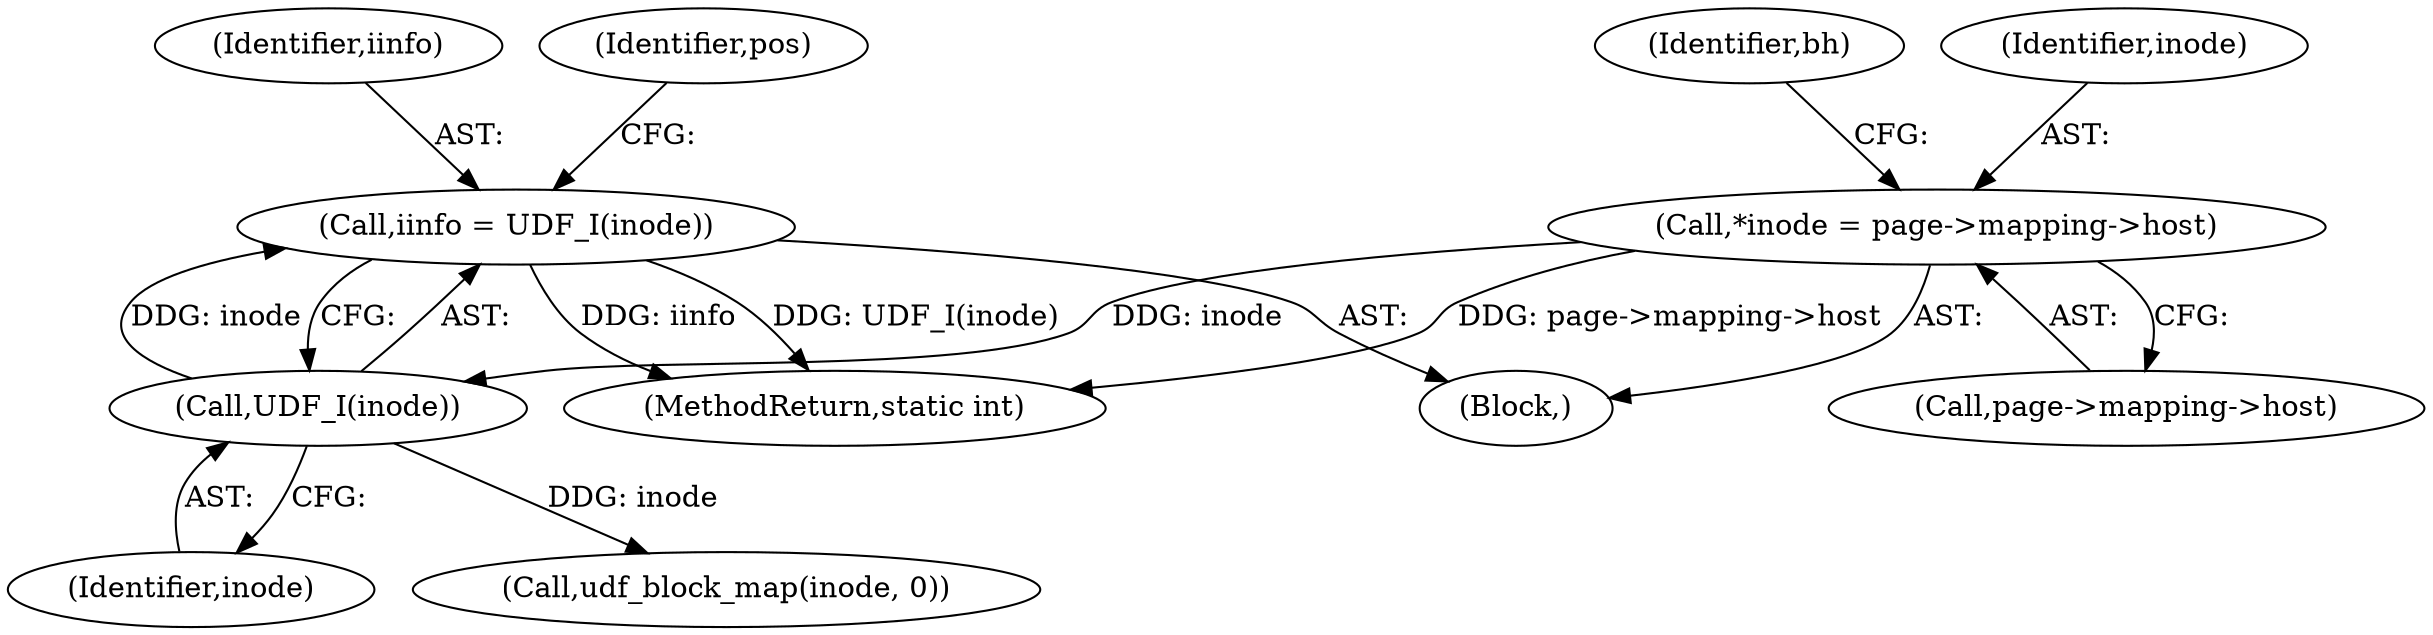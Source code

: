 digraph "0_linux_a1d47b262952a45aae62bd49cfaf33dd76c11a2c@pointer" {
"1000129" [label="(Call,iinfo = UDF_I(inode))"];
"1000131" [label="(Call,UDF_I(inode))"];
"1000105" [label="(Call,*inode = page->mapping->host)"];
"1000130" [label="(Identifier,iinfo)"];
"1000132" [label="(Identifier,inode)"];
"1000107" [label="(Call,page->mapping->host)"];
"1000135" [label="(Call,udf_block_map(inode, 0))"];
"1000103" [label="(Block,)"];
"1000114" [label="(Identifier,bh)"];
"1000106" [label="(Identifier,inode)"];
"1000105" [label="(Call,*inode = page->mapping->host)"];
"1000131" [label="(Call,UDF_I(inode))"];
"1000129" [label="(Call,iinfo = UDF_I(inode))"];
"1000217" [label="(MethodReturn,static int)"];
"1000134" [label="(Identifier,pos)"];
"1000129" -> "1000103"  [label="AST: "];
"1000129" -> "1000131"  [label="CFG: "];
"1000130" -> "1000129"  [label="AST: "];
"1000131" -> "1000129"  [label="AST: "];
"1000134" -> "1000129"  [label="CFG: "];
"1000129" -> "1000217"  [label="DDG: iinfo"];
"1000129" -> "1000217"  [label="DDG: UDF_I(inode)"];
"1000131" -> "1000129"  [label="DDG: inode"];
"1000131" -> "1000132"  [label="CFG: "];
"1000132" -> "1000131"  [label="AST: "];
"1000105" -> "1000131"  [label="DDG: inode"];
"1000131" -> "1000135"  [label="DDG: inode"];
"1000105" -> "1000103"  [label="AST: "];
"1000105" -> "1000107"  [label="CFG: "];
"1000106" -> "1000105"  [label="AST: "];
"1000107" -> "1000105"  [label="AST: "];
"1000114" -> "1000105"  [label="CFG: "];
"1000105" -> "1000217"  [label="DDG: page->mapping->host"];
}
